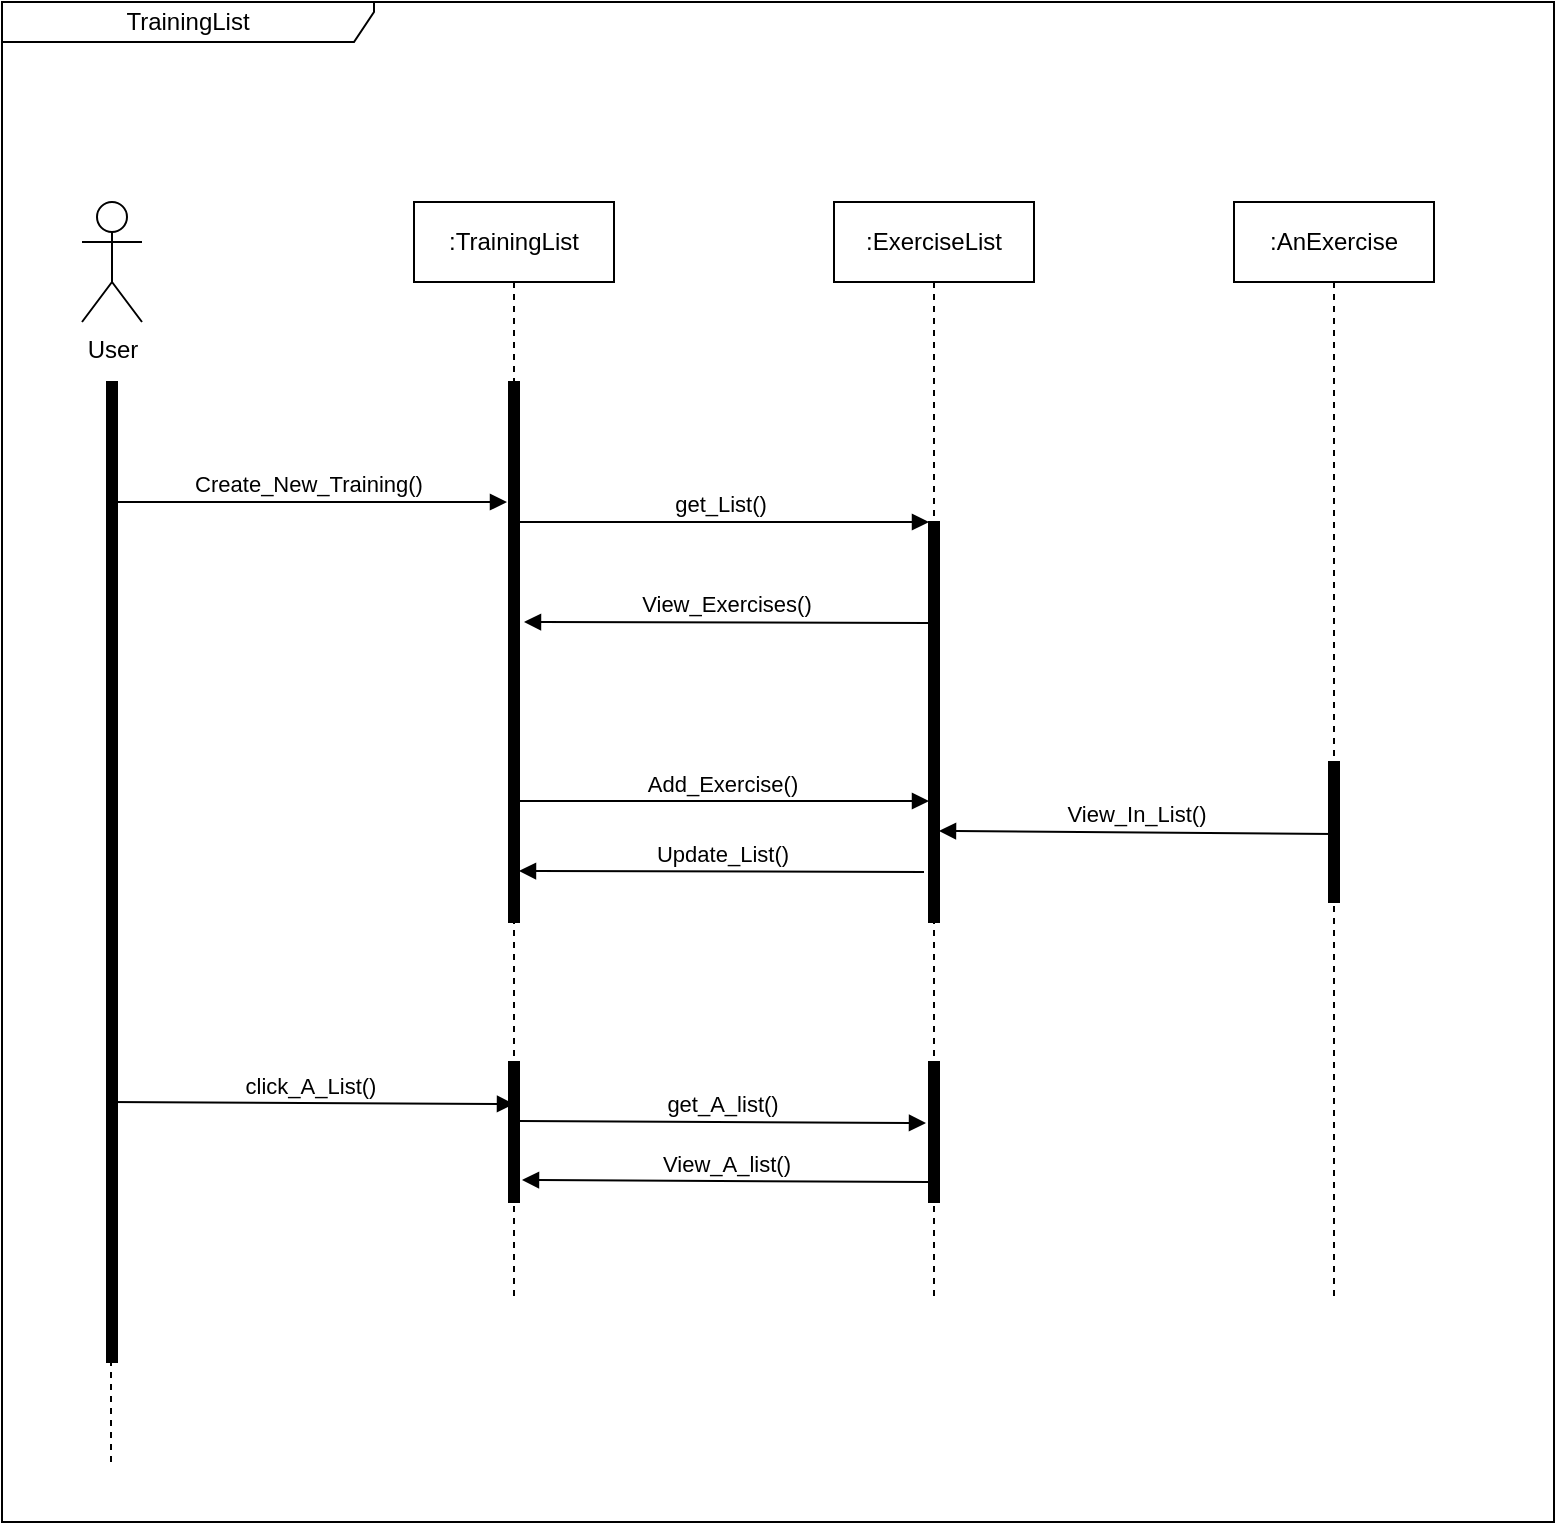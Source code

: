 <mxfile version="21.3.6">
  <diagram name="Sayfa -1" id="TEqpdStRWoEY57JyKwiI">
    <mxGraphModel dx="1050" dy="566" grid="1" gridSize="10" guides="1" tooltips="1" connect="1" arrows="1" fold="1" page="1" pageScale="1" pageWidth="827" pageHeight="1169" math="0" shadow="0">
      <root>
        <mxCell id="0" />
        <mxCell id="1" parent="0" />
        <mxCell id="jCkudOth5E_gxkg3QjN1-1" value="TrainingList" style="shape=umlFrame;whiteSpace=wrap;html=1;pointerEvents=0;recursiveResize=0;container=1;collapsible=0;width=186;height=20;" parent="1" vertex="1">
          <mxGeometry x="14" y="10" width="776" height="760" as="geometry" />
        </mxCell>
        <mxCell id="jCkudOth5E_gxkg3QjN1-2" value="&lt;div&gt;User&lt;/div&gt;&lt;div&gt;&lt;br&gt;&lt;/div&gt;" style="shape=umlActor;verticalLabelPosition=bottom;verticalAlign=top;html=1;outlineConnect=0;" parent="jCkudOth5E_gxkg3QjN1-1" vertex="1">
          <mxGeometry x="40" y="100" width="30" height="60" as="geometry" />
        </mxCell>
        <mxCell id="jCkudOth5E_gxkg3QjN1-5" value="" style="html=1;points=[];perimeter=orthogonalPerimeter;fillColor=strokeColor;align=left;verticalAlign=top;spacingLeft=10;" parent="jCkudOth5E_gxkg3QjN1-1" vertex="1">
          <mxGeometry x="253.5" y="190" width="5" height="130" as="geometry" />
        </mxCell>
        <mxCell id="jCkudOth5E_gxkg3QjN1-7" value="" style="html=1;verticalAlign=bottom;labelBackgroundColor=none;endArrow=none;endFill=0;rounded=0;dashed=1;" parent="jCkudOth5E_gxkg3QjN1-1" source="jCkudOth5E_gxkg3QjN1-19" edge="1">
          <mxGeometry width="160" relative="1" as="geometry">
            <mxPoint x="54.5" y="649" as="sourcePoint" />
            <mxPoint x="54.5" y="190" as="targetPoint" />
            <Array as="points" />
          </mxGeometry>
        </mxCell>
        <mxCell id="jCkudOth5E_gxkg3QjN1-9" value=":TrainingList" style="shape=umlLifeline;perimeter=lifelinePerimeter;whiteSpace=wrap;html=1;container=1;dropTarget=0;collapsible=0;recursiveResize=0;outlineConnect=0;portConstraint=eastwest;newEdgeStyle={&quot;edgeStyle&quot;:&quot;elbowEdgeStyle&quot;,&quot;elbow&quot;:&quot;vertical&quot;,&quot;curved&quot;:0,&quot;rounded&quot;:0};" parent="jCkudOth5E_gxkg3QjN1-1" vertex="1">
          <mxGeometry x="206" y="100" width="100" height="550" as="geometry" />
        </mxCell>
        <mxCell id="jCkudOth5E_gxkg3QjN1-18" value="" style="html=1;verticalAlign=bottom;labelBackgroundColor=none;endArrow=none;endFill=0;rounded=0;dashed=1;" parent="jCkudOth5E_gxkg3QjN1-1" target="jCkudOth5E_gxkg3QjN1-19" edge="1">
          <mxGeometry width="160" relative="1" as="geometry">
            <mxPoint x="54.5" y="730" as="sourcePoint" />
            <mxPoint x="68.5" y="200" as="targetPoint" />
          </mxGeometry>
        </mxCell>
        <mxCell id="jCkudOth5E_gxkg3QjN1-19" value="" style="html=1;points=[];perimeter=orthogonalPerimeter;fillColor=strokeColor;align=left;verticalAlign=top;spacingLeft=10;" parent="jCkudOth5E_gxkg3QjN1-1" vertex="1">
          <mxGeometry x="52.5" y="190" width="5" height="490" as="geometry" />
        </mxCell>
        <mxCell id="jCkudOth5E_gxkg3QjN1-20" value=":ExerciseList" style="shape=umlLifeline;perimeter=lifelinePerimeter;whiteSpace=wrap;html=1;container=1;dropTarget=0;collapsible=0;recursiveResize=0;outlineConnect=0;portConstraint=eastwest;newEdgeStyle={&quot;edgeStyle&quot;:&quot;elbowEdgeStyle&quot;,&quot;elbow&quot;:&quot;vertical&quot;,&quot;curved&quot;:0,&quot;rounded&quot;:0};" parent="jCkudOth5E_gxkg3QjN1-1" vertex="1">
          <mxGeometry x="416" y="100" width="100" height="550" as="geometry" />
        </mxCell>
        <mxCell id="jCkudOth5E_gxkg3QjN1-21" value="" style="html=1;points=[];perimeter=orthogonalPerimeter;fillColor=strokeColor;align=left;verticalAlign=top;spacingLeft=10;" parent="jCkudOth5E_gxkg3QjN1-1" vertex="1">
          <mxGeometry x="463.5" y="260" width="5" height="200" as="geometry" />
        </mxCell>
        <mxCell id="jCkudOth5E_gxkg3QjN1-24" value="View_Exercises()" style="html=1;verticalAlign=bottom;labelBackgroundColor=none;endArrow=none;endFill=0;rounded=0;entryX=0.5;entryY=0.19;entryDx=0;entryDy=0;entryPerimeter=0;startArrow=block;startFill=1;exitX=1.5;exitY=0;exitDx=0;exitDy=0;exitPerimeter=0;" parent="jCkudOth5E_gxkg3QjN1-1" source="jCkudOth5E_gxkg3QjN1-25" edge="1">
          <mxGeometry x="0.003" width="160" relative="1" as="geometry">
            <mxPoint x="256" y="310" as="sourcePoint" />
            <mxPoint x="463.5" y="310.5" as="targetPoint" />
            <mxPoint as="offset" />
          </mxGeometry>
        </mxCell>
        <mxCell id="jCkudOth5E_gxkg3QjN1-25" value="" style="html=1;points=[];perimeter=orthogonalPerimeter;fillColor=strokeColor;align=left;verticalAlign=top;spacingLeft=10;" parent="jCkudOth5E_gxkg3QjN1-1" vertex="1">
          <mxGeometry x="253.5" y="310" width="5" height="150" as="geometry" />
        </mxCell>
        <mxCell id="jCkudOth5E_gxkg3QjN1-26" value="Create_New_Training()" style="html=1;verticalAlign=bottom;labelBackgroundColor=none;endArrow=block;endFill=1;rounded=0;" parent="jCkudOth5E_gxkg3QjN1-1" edge="1">
          <mxGeometry x="0.003" width="160" relative="1" as="geometry">
            <mxPoint x="52.5" y="250" as="sourcePoint" />
            <mxPoint x="252.5" y="250" as="targetPoint" />
            <mxPoint as="offset" />
          </mxGeometry>
        </mxCell>
        <mxCell id="jCkudOth5E_gxkg3QjN1-27" value="get_List()" style="html=1;verticalAlign=bottom;labelBackgroundColor=none;endArrow=block;endFill=1;rounded=0;entryX=0.5;entryY=0.19;entryDx=0;entryDy=0;entryPerimeter=0;" parent="jCkudOth5E_gxkg3QjN1-1" edge="1">
          <mxGeometry x="0.003" width="160" relative="1" as="geometry">
            <mxPoint x="253.5" y="260" as="sourcePoint" />
            <mxPoint x="463.5" y="260" as="targetPoint" />
            <mxPoint as="offset" />
          </mxGeometry>
        </mxCell>
        <mxCell id="htyEUN2lu9hNMVKV32dG-1" value="Update_List()" style="html=1;verticalAlign=bottom;labelBackgroundColor=none;endArrow=none;endFill=0;rounded=0;startArrow=block;startFill=1;exitX=1.5;exitY=0;exitDx=0;exitDy=0;exitPerimeter=0;" parent="jCkudOth5E_gxkg3QjN1-1" edge="1">
          <mxGeometry x="0.003" width="160" relative="1" as="geometry">
            <mxPoint x="258.5" y="434.5" as="sourcePoint" />
            <mxPoint x="461" y="435" as="targetPoint" />
            <mxPoint as="offset" />
          </mxGeometry>
        </mxCell>
        <mxCell id="htyEUN2lu9hNMVKV32dG-2" value="Add_Exercise()" style="html=1;verticalAlign=bottom;labelBackgroundColor=none;endArrow=block;endFill=1;rounded=0;entryX=0.5;entryY=0.358;entryDx=0;entryDy=0;entryPerimeter=0;" parent="jCkudOth5E_gxkg3QjN1-1" source="jCkudOth5E_gxkg3QjN1-9" edge="1">
          <mxGeometry x="0.003" width="160" relative="1" as="geometry">
            <mxPoint x="256" y="400" as="sourcePoint" />
            <mxPoint x="463.5" y="399.5" as="targetPoint" />
            <mxPoint as="offset" />
          </mxGeometry>
        </mxCell>
        <mxCell id="htyEUN2lu9hNMVKV32dG-3" value="click_A_List()" style="html=1;verticalAlign=bottom;labelBackgroundColor=none;endArrow=block;endFill=1;rounded=0;entryX=0.5;entryY=0.944;entryDx=0;entryDy=0;entryPerimeter=0;" parent="jCkudOth5E_gxkg3QjN1-1" edge="1">
          <mxGeometry x="0.003" width="160" relative="1" as="geometry">
            <mxPoint x="52.5" y="550" as="sourcePoint" />
            <mxPoint x="256" y="551" as="targetPoint" />
            <mxPoint as="offset" />
          </mxGeometry>
        </mxCell>
        <mxCell id="htyEUN2lu9hNMVKV32dG-4" value="" style="html=1;points=[];perimeter=orthogonalPerimeter;fillColor=strokeColor;align=left;verticalAlign=top;spacingLeft=10;" parent="jCkudOth5E_gxkg3QjN1-1" vertex="1">
          <mxGeometry x="253.5" y="530" width="5" height="70" as="geometry" />
        </mxCell>
        <mxCell id="htyEUN2lu9hNMVKV32dG-5" value="" style="html=1;points=[];perimeter=orthogonalPerimeter;fillColor=strokeColor;align=left;verticalAlign=top;spacingLeft=10;" parent="jCkudOth5E_gxkg3QjN1-1" vertex="1">
          <mxGeometry x="463.5" y="530" width="5" height="70" as="geometry" />
        </mxCell>
        <mxCell id="htyEUN2lu9hNMVKV32dG-6" value="get_A_list()" style="html=1;verticalAlign=bottom;labelBackgroundColor=none;endArrow=block;endFill=1;rounded=0;entryX=0.5;entryY=0.944;entryDx=0;entryDy=0;entryPerimeter=0;" parent="jCkudOth5E_gxkg3QjN1-1" edge="1">
          <mxGeometry x="0.003" width="160" relative="1" as="geometry">
            <mxPoint x="258.5" y="559.5" as="sourcePoint" />
            <mxPoint x="462" y="560.5" as="targetPoint" />
            <mxPoint as="offset" />
          </mxGeometry>
        </mxCell>
        <mxCell id="htyEUN2lu9hNMVKV32dG-7" value="View_A_list()" style="html=1;verticalAlign=bottom;labelBackgroundColor=none;endArrow=none;endFill=0;rounded=0;entryX=0.5;entryY=0.944;entryDx=0;entryDy=0;entryPerimeter=0;startArrow=block;startFill=1;" parent="jCkudOth5E_gxkg3QjN1-1" edge="1">
          <mxGeometry x="0.003" width="160" relative="1" as="geometry">
            <mxPoint x="260" y="589" as="sourcePoint" />
            <mxPoint x="463.5" y="590" as="targetPoint" />
            <mxPoint as="offset" />
          </mxGeometry>
        </mxCell>
        <mxCell id="zjx2wwvLfoP8lFqmWJsv-1" value=":AnExercise" style="shape=umlLifeline;perimeter=lifelinePerimeter;whiteSpace=wrap;html=1;container=1;dropTarget=0;collapsible=0;recursiveResize=0;outlineConnect=0;portConstraint=eastwest;newEdgeStyle={&quot;edgeStyle&quot;:&quot;elbowEdgeStyle&quot;,&quot;elbow&quot;:&quot;vertical&quot;,&quot;curved&quot;:0,&quot;rounded&quot;:0};" vertex="1" parent="jCkudOth5E_gxkg3QjN1-1">
          <mxGeometry x="616" y="100" width="100" height="550" as="geometry" />
        </mxCell>
        <mxCell id="zjx2wwvLfoP8lFqmWJsv-2" value="" style="html=1;points=[];perimeter=orthogonalPerimeter;fillColor=strokeColor;align=left;verticalAlign=top;spacingLeft=10;" vertex="1" parent="jCkudOth5E_gxkg3QjN1-1">
          <mxGeometry x="663.5" y="380" width="5" height="70" as="geometry" />
        </mxCell>
        <mxCell id="zjx2wwvLfoP8lFqmWJsv-3" value="View_In_List()" style="html=1;verticalAlign=bottom;labelBackgroundColor=none;endArrow=none;endFill=0;rounded=0;startArrow=block;startFill=1;entryX=0.5;entryY=0.514;entryDx=0;entryDy=0;entryPerimeter=0;" edge="1" parent="jCkudOth5E_gxkg3QjN1-1" target="zjx2wwvLfoP8lFqmWJsv-2">
          <mxGeometry x="0.003" width="160" relative="1" as="geometry">
            <mxPoint x="468.5" y="414.5" as="sourcePoint" />
            <mxPoint x="656" y="416" as="targetPoint" />
            <mxPoint as="offset" />
          </mxGeometry>
        </mxCell>
      </root>
    </mxGraphModel>
  </diagram>
</mxfile>
